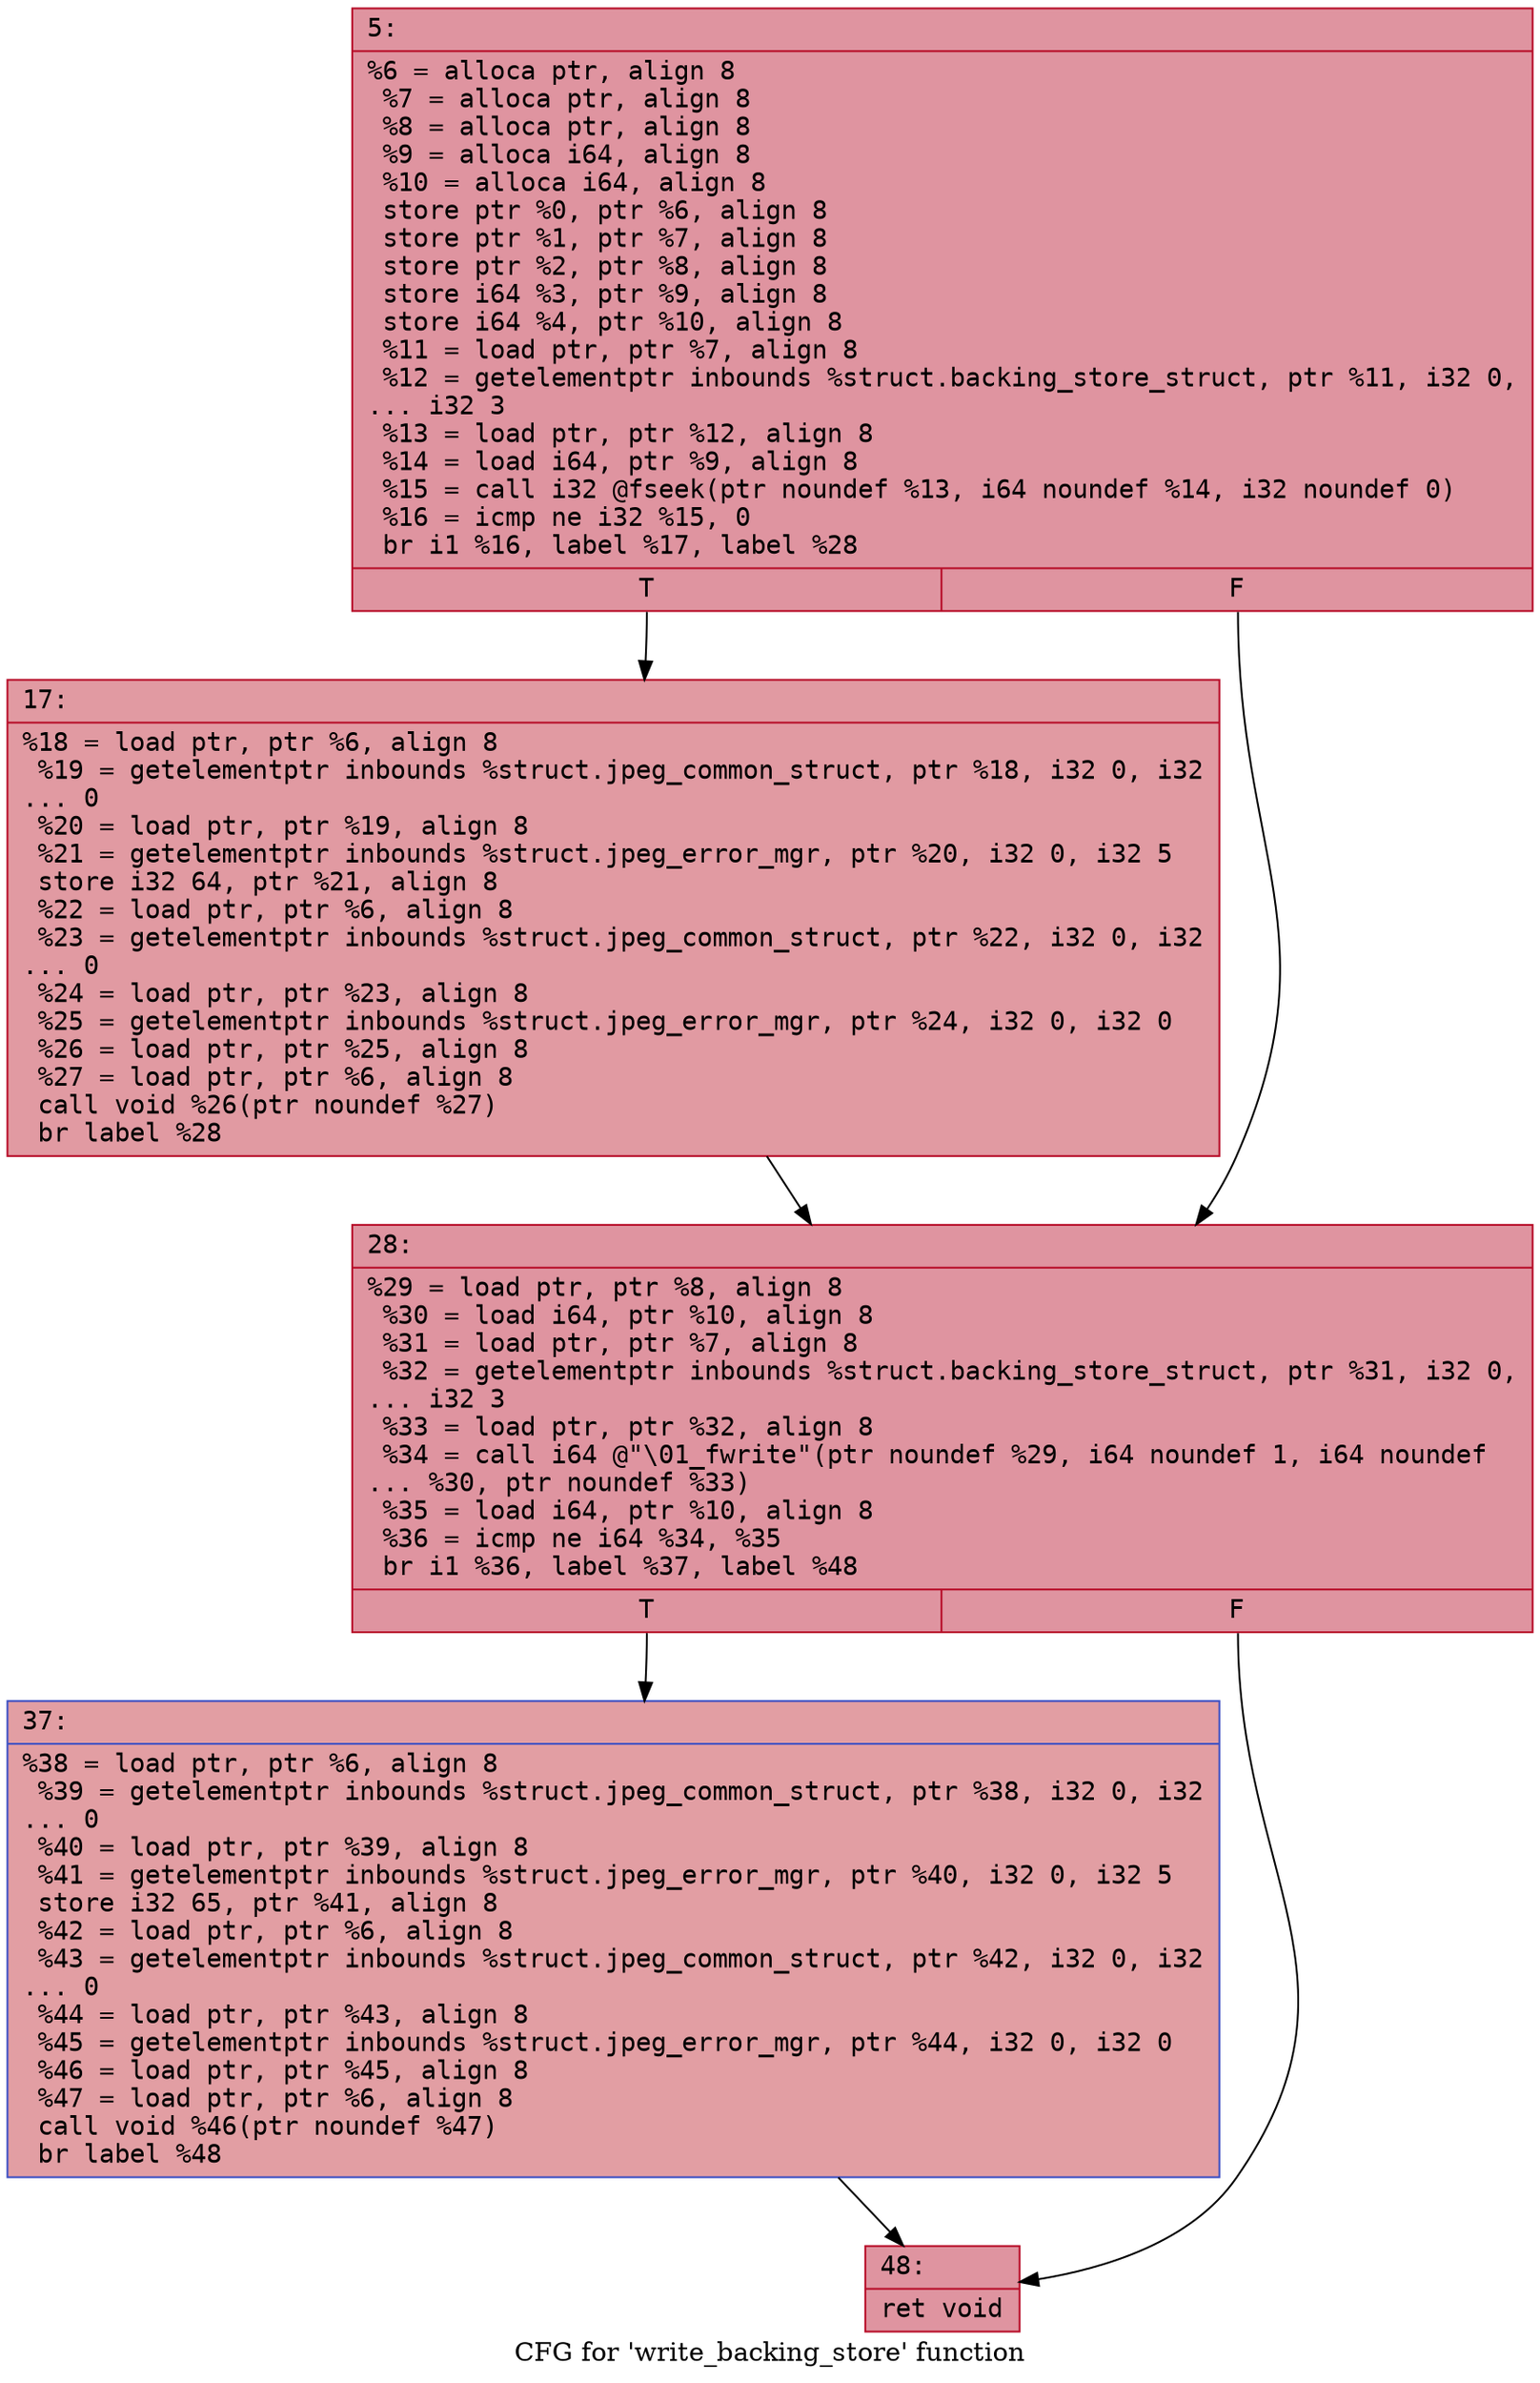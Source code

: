 digraph "CFG for 'write_backing_store' function" {
	label="CFG for 'write_backing_store' function";

	Node0x6000024b63a0 [shape=record,color="#b70d28ff", style=filled, fillcolor="#b70d2870" fontname="Courier",label="{5:\l|  %6 = alloca ptr, align 8\l  %7 = alloca ptr, align 8\l  %8 = alloca ptr, align 8\l  %9 = alloca i64, align 8\l  %10 = alloca i64, align 8\l  store ptr %0, ptr %6, align 8\l  store ptr %1, ptr %7, align 8\l  store ptr %2, ptr %8, align 8\l  store i64 %3, ptr %9, align 8\l  store i64 %4, ptr %10, align 8\l  %11 = load ptr, ptr %7, align 8\l  %12 = getelementptr inbounds %struct.backing_store_struct, ptr %11, i32 0,\l... i32 3\l  %13 = load ptr, ptr %12, align 8\l  %14 = load i64, ptr %9, align 8\l  %15 = call i32 @fseek(ptr noundef %13, i64 noundef %14, i32 noundef 0)\l  %16 = icmp ne i32 %15, 0\l  br i1 %16, label %17, label %28\l|{<s0>T|<s1>F}}"];
	Node0x6000024b63a0:s0 -> Node0x6000024b63f0[tooltip="5 -> 17\nProbability 62.50%" ];
	Node0x6000024b63a0:s1 -> Node0x6000024b6440[tooltip="5 -> 28\nProbability 37.50%" ];
	Node0x6000024b63f0 [shape=record,color="#b70d28ff", style=filled, fillcolor="#bb1b2c70" fontname="Courier",label="{17:\l|  %18 = load ptr, ptr %6, align 8\l  %19 = getelementptr inbounds %struct.jpeg_common_struct, ptr %18, i32 0, i32\l... 0\l  %20 = load ptr, ptr %19, align 8\l  %21 = getelementptr inbounds %struct.jpeg_error_mgr, ptr %20, i32 0, i32 5\l  store i32 64, ptr %21, align 8\l  %22 = load ptr, ptr %6, align 8\l  %23 = getelementptr inbounds %struct.jpeg_common_struct, ptr %22, i32 0, i32\l... 0\l  %24 = load ptr, ptr %23, align 8\l  %25 = getelementptr inbounds %struct.jpeg_error_mgr, ptr %24, i32 0, i32 0\l  %26 = load ptr, ptr %25, align 8\l  %27 = load ptr, ptr %6, align 8\l  call void %26(ptr noundef %27)\l  br label %28\l}"];
	Node0x6000024b63f0 -> Node0x6000024b6440[tooltip="17 -> 28\nProbability 100.00%" ];
	Node0x6000024b6440 [shape=record,color="#b70d28ff", style=filled, fillcolor="#b70d2870" fontname="Courier",label="{28:\l|  %29 = load ptr, ptr %8, align 8\l  %30 = load i64, ptr %10, align 8\l  %31 = load ptr, ptr %7, align 8\l  %32 = getelementptr inbounds %struct.backing_store_struct, ptr %31, i32 0,\l... i32 3\l  %33 = load ptr, ptr %32, align 8\l  %34 = call i64 @\"\\01_fwrite\"(ptr noundef %29, i64 noundef 1, i64 noundef\l... %30, ptr noundef %33)\l  %35 = load i64, ptr %10, align 8\l  %36 = icmp ne i64 %34, %35\l  br i1 %36, label %37, label %48\l|{<s0>T|<s1>F}}"];
	Node0x6000024b6440:s0 -> Node0x6000024b6490[tooltip="28 -> 37\nProbability 50.00%" ];
	Node0x6000024b6440:s1 -> Node0x6000024b64e0[tooltip="28 -> 48\nProbability 50.00%" ];
	Node0x6000024b6490 [shape=record,color="#3d50c3ff", style=filled, fillcolor="#be242e70" fontname="Courier",label="{37:\l|  %38 = load ptr, ptr %6, align 8\l  %39 = getelementptr inbounds %struct.jpeg_common_struct, ptr %38, i32 0, i32\l... 0\l  %40 = load ptr, ptr %39, align 8\l  %41 = getelementptr inbounds %struct.jpeg_error_mgr, ptr %40, i32 0, i32 5\l  store i32 65, ptr %41, align 8\l  %42 = load ptr, ptr %6, align 8\l  %43 = getelementptr inbounds %struct.jpeg_common_struct, ptr %42, i32 0, i32\l... 0\l  %44 = load ptr, ptr %43, align 8\l  %45 = getelementptr inbounds %struct.jpeg_error_mgr, ptr %44, i32 0, i32 0\l  %46 = load ptr, ptr %45, align 8\l  %47 = load ptr, ptr %6, align 8\l  call void %46(ptr noundef %47)\l  br label %48\l}"];
	Node0x6000024b6490 -> Node0x6000024b64e0[tooltip="37 -> 48\nProbability 100.00%" ];
	Node0x6000024b64e0 [shape=record,color="#b70d28ff", style=filled, fillcolor="#b70d2870" fontname="Courier",label="{48:\l|  ret void\l}"];
}
